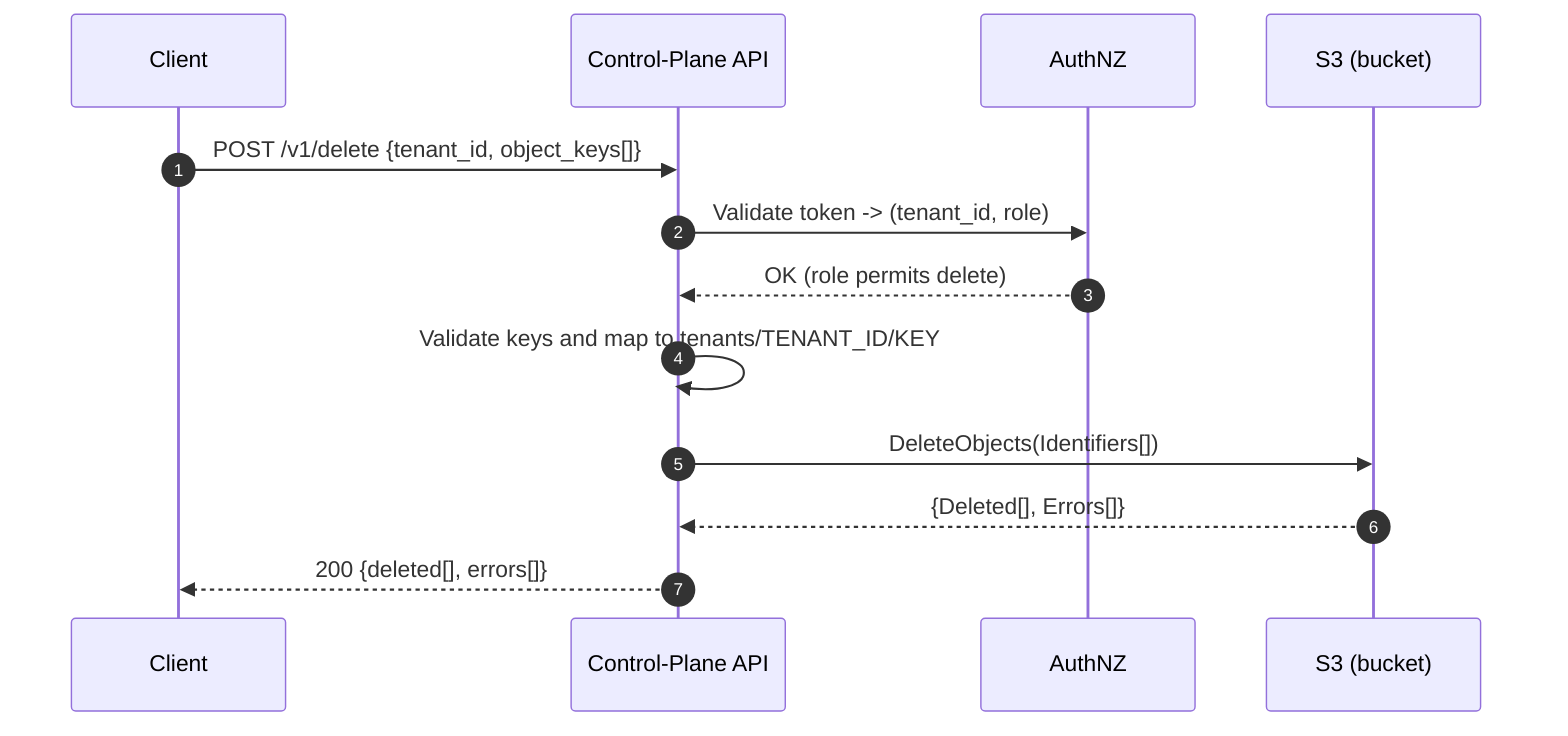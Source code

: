 sequenceDiagram
  autonumber
  participant Client
  participant API as Control-Plane API
  participant Auth as AuthNZ
  participant S3 as S3 (bucket)

  Client->>API: POST /v1/delete {tenant_id, object_keys[]}
  API->>Auth: Validate token -> (tenant_id, role)
  Auth-->>API: OK (role permits delete)
  API->>API: Validate keys and map to tenants/TENANT_ID/KEY
  API->>S3: DeleteObjects(Identifiers[])
  S3-->>API: {Deleted[], Errors[]}
  API-->>Client: 200 {deleted[], errors[]}